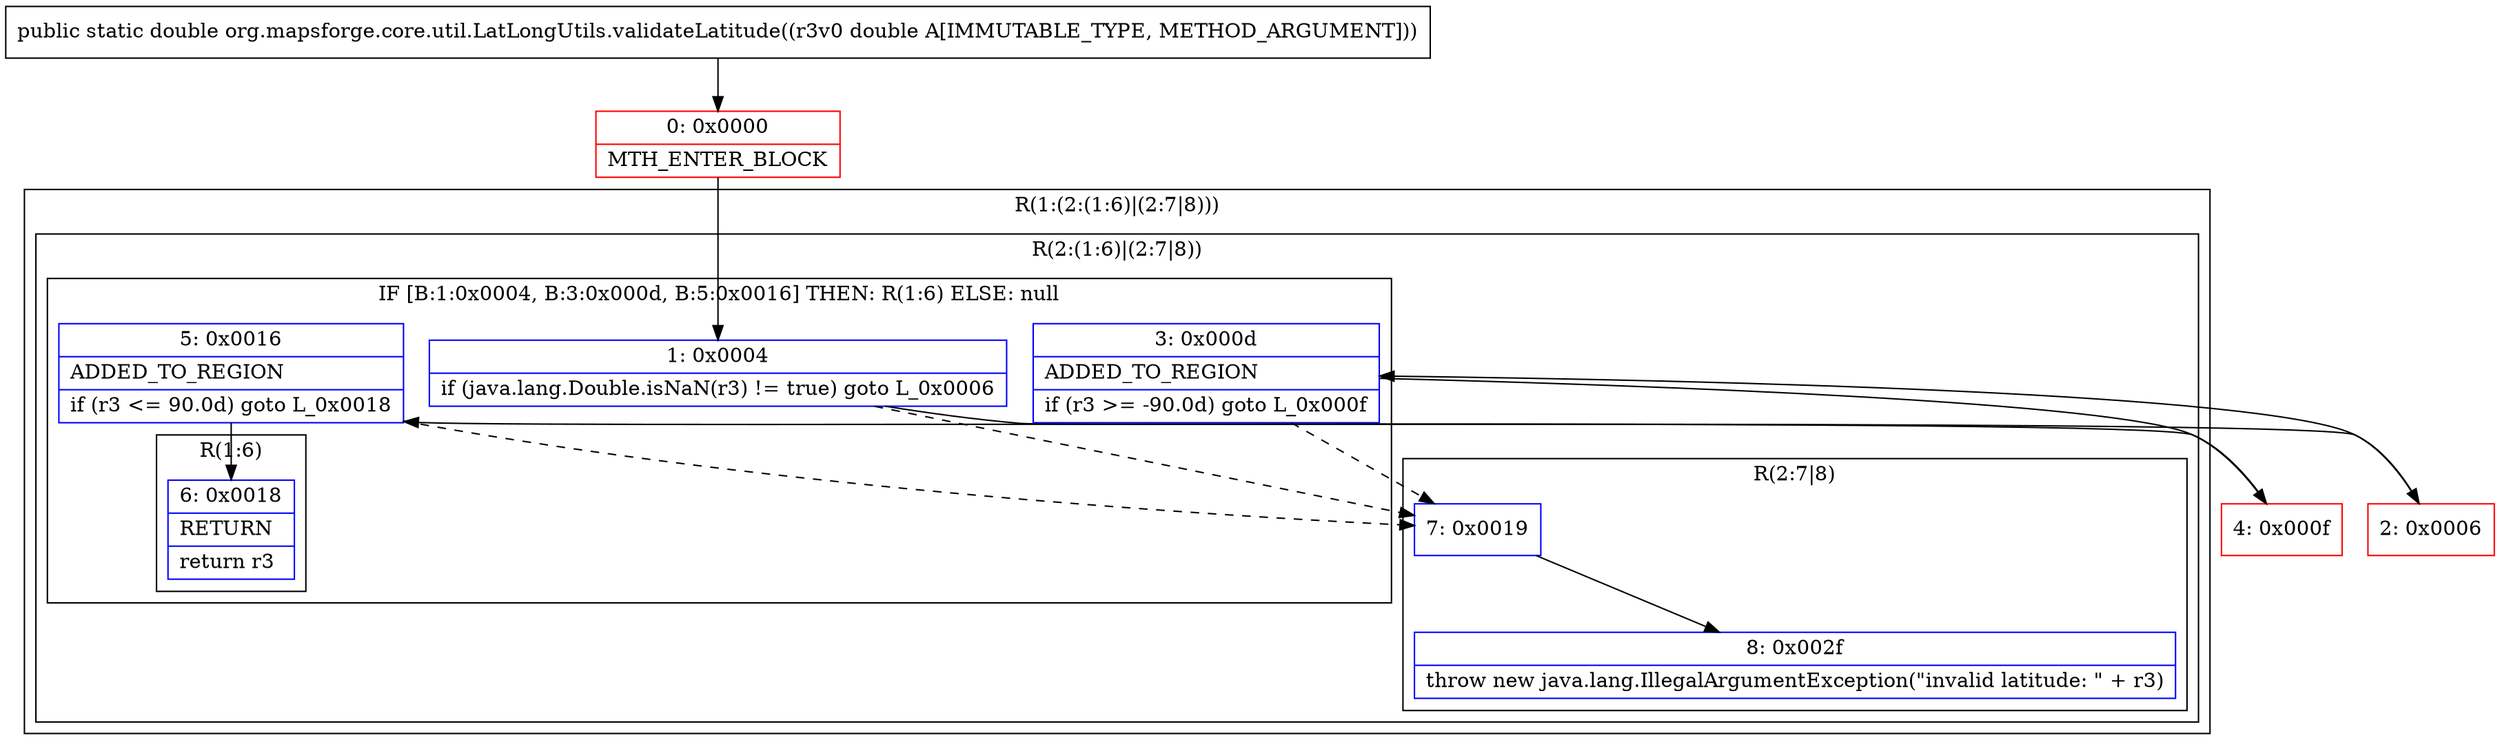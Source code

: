 digraph "CFG fororg.mapsforge.core.util.LatLongUtils.validateLatitude(D)D" {
subgraph cluster_Region_1527706341 {
label = "R(1:(2:(1:6)|(2:7|8)))";
node [shape=record,color=blue];
subgraph cluster_Region_610527862 {
label = "R(2:(1:6)|(2:7|8))";
node [shape=record,color=blue];
subgraph cluster_IfRegion_1344369091 {
label = "IF [B:1:0x0004, B:3:0x000d, B:5:0x0016] THEN: R(1:6) ELSE: null";
node [shape=record,color=blue];
Node_1 [shape=record,label="{1\:\ 0x0004|if (java.lang.Double.isNaN(r3) != true) goto L_0x0006\l}"];
Node_3 [shape=record,label="{3\:\ 0x000d|ADDED_TO_REGION\l|if (r3 \>= \-90.0d) goto L_0x000f\l}"];
Node_5 [shape=record,label="{5\:\ 0x0016|ADDED_TO_REGION\l|if (r3 \<= 90.0d) goto L_0x0018\l}"];
subgraph cluster_Region_2144302968 {
label = "R(1:6)";
node [shape=record,color=blue];
Node_6 [shape=record,label="{6\:\ 0x0018|RETURN\l|return r3\l}"];
}
}
subgraph cluster_Region_1400519614 {
label = "R(2:7|8)";
node [shape=record,color=blue];
Node_7 [shape=record,label="{7\:\ 0x0019}"];
Node_8 [shape=record,label="{8\:\ 0x002f|throw new java.lang.IllegalArgumentException(\"invalid latitude: \" + r3)\l}"];
}
}
}
Node_0 [shape=record,color=red,label="{0\:\ 0x0000|MTH_ENTER_BLOCK\l}"];
Node_2 [shape=record,color=red,label="{2\:\ 0x0006}"];
Node_4 [shape=record,color=red,label="{4\:\ 0x000f}"];
MethodNode[shape=record,label="{public static double org.mapsforge.core.util.LatLongUtils.validateLatitude((r3v0 double A[IMMUTABLE_TYPE, METHOD_ARGUMENT])) }"];
MethodNode -> Node_0;
Node_1 -> Node_2;
Node_1 -> Node_7[style=dashed];
Node_3 -> Node_4;
Node_3 -> Node_7[style=dashed];
Node_5 -> Node_6;
Node_5 -> Node_7[style=dashed];
Node_7 -> Node_8;
Node_0 -> Node_1;
Node_2 -> Node_3;
Node_4 -> Node_5;
}

